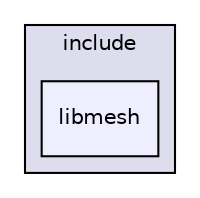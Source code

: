 digraph "libmesh" {
  compound=true
  node [ fontsize="10", fontname="Helvetica"];
  edge [ labelfontsize="10", labelfontname="Helvetica"];
  subgraph clusterdir_8f2980731aba7ec7b9fcae5764f196e3 {
    graph [ bgcolor="#ddddee", pencolor="black", label="include" fontname="Helvetica", fontsize="10", URL="dir_8f2980731aba7ec7b9fcae5764f196e3.html"]
  dir_9d75099e0e665fefedc25276dd24ab57 [shape=box, label="libmesh", style="filled", fillcolor="#eeeeff", pencolor="black", URL="dir_9d75099e0e665fefedc25276dd24ab57.html"];
  }
}
